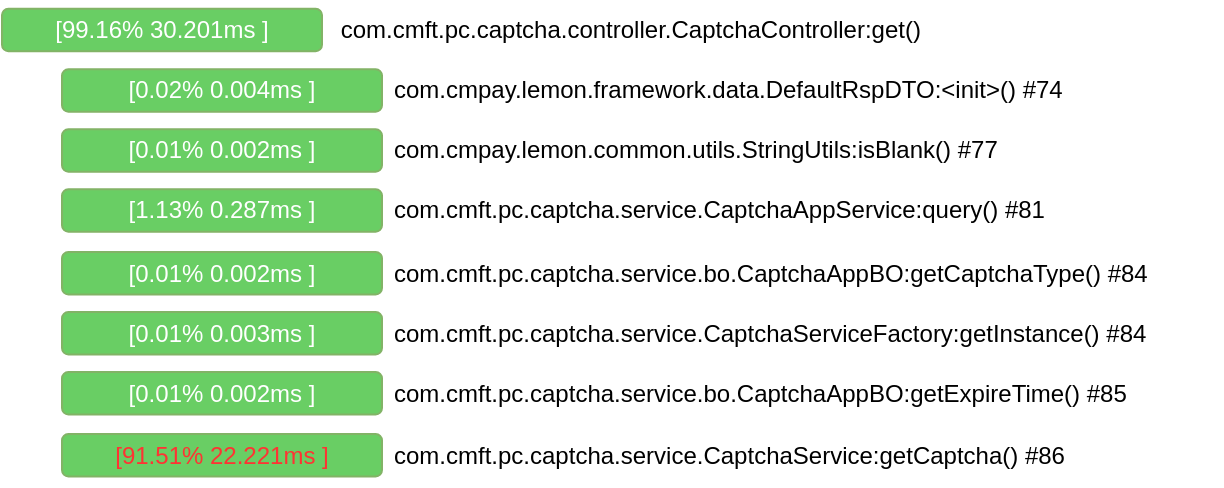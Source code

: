 <mxfile version="21.3.8" type="github">
  <diagram name="第 1 页" id="ThrLly4dvOyv9YdBLNiv">
    <mxGraphModel dx="843" dy="500" grid="1" gridSize="10" guides="1" tooltips="1" connect="1" arrows="1" fold="1" page="1" pageScale="1" pageWidth="827" pageHeight="1169" math="0" shadow="0">
      <root>
        <mxCell id="0" />
        <mxCell id="1" parent="0" />
        <mxCell id="Yc0I8yPUItQjQTVF0rwn-3" value="&lt;font color=&quot;#ffffff&quot;&gt;[99.16% 30.201ms ]&lt;/font&gt;" style="rounded=1;whiteSpace=wrap;html=1;fillColor=#69ce64;strokeColor=#82b366;" vertex="1" parent="1">
          <mxGeometry x="100" y="214.37" width="160" height="21.25" as="geometry" />
        </mxCell>
        <mxCell id="Yc0I8yPUItQjQTVF0rwn-4" value="&amp;nbsp;com.cmft.pc.captcha.controller.CaptchaController:get()" style="text;strokeColor=none;fillColor=none;align=left;verticalAlign=middle;spacingLeft=4;spacingRight=4;overflow=hidden;points=[[0,0.5],[1,0.5]];portConstraint=eastwest;rotatable=0;whiteSpace=wrap;html=1;" vertex="1" parent="1">
          <mxGeometry x="260" y="210" width="310" height="30" as="geometry" />
        </mxCell>
        <mxCell id="Yc0I8yPUItQjQTVF0rwn-5" value="&lt;font color=&quot;#ffffff&quot;&gt;[0.02% 0.004ms ]&lt;/font&gt;" style="rounded=1;whiteSpace=wrap;html=1;fillColor=#69ce64;strokeColor=#82b366;" vertex="1" parent="1">
          <mxGeometry x="130" y="244.62" width="160" height="21.25" as="geometry" />
        </mxCell>
        <mxCell id="Yc0I8yPUItQjQTVF0rwn-6" value="com.cmpay.lemon.framework.data.DefaultRspDTO:&amp;lt;init&amp;gt;() #74" style="text;strokeColor=none;fillColor=none;align=left;verticalAlign=middle;spacingLeft=4;spacingRight=4;overflow=hidden;points=[[0,0.5],[1,0.5]];portConstraint=eastwest;rotatable=0;whiteSpace=wrap;html=1;" vertex="1" parent="1">
          <mxGeometry x="290" y="240.25" width="370" height="30" as="geometry" />
        </mxCell>
        <mxCell id="Yc0I8yPUItQjQTVF0rwn-7" value="&lt;font color=&quot;#ffffff&quot;&gt;[0.01% 0.002ms ]&lt;/font&gt;" style="rounded=1;whiteSpace=wrap;html=1;fillColor=#69ce64;strokeColor=#82b366;" vertex="1" parent="1">
          <mxGeometry x="130" y="274.62" width="160" height="21.25" as="geometry" />
        </mxCell>
        <mxCell id="Yc0I8yPUItQjQTVF0rwn-8" value="com.cmpay.lemon.common.utils.StringUtils:isBlank() #77" style="text;strokeColor=none;fillColor=none;align=left;verticalAlign=middle;spacingLeft=4;spacingRight=4;overflow=hidden;points=[[0,0.5],[1,0.5]];portConstraint=eastwest;rotatable=0;whiteSpace=wrap;html=1;" vertex="1" parent="1">
          <mxGeometry x="290" y="270.25" width="370" height="30" as="geometry" />
        </mxCell>
        <mxCell id="Yc0I8yPUItQjQTVF0rwn-9" value="&lt;font color=&quot;#ffffff&quot;&gt;[1.13% 0.287ms ]&lt;/font&gt;" style="rounded=1;whiteSpace=wrap;html=1;fillColor=#69ce64;strokeColor=#82b366;" vertex="1" parent="1">
          <mxGeometry x="130" y="304.62" width="160" height="21.25" as="geometry" />
        </mxCell>
        <mxCell id="Yc0I8yPUItQjQTVF0rwn-10" value="com.cmft.pc.captcha.service.CaptchaAppService:query() #81" style="text;strokeColor=none;fillColor=none;align=left;verticalAlign=middle;spacingLeft=4;spacingRight=4;overflow=hidden;points=[[0,0.5],[1,0.5]];portConstraint=eastwest;rotatable=0;whiteSpace=wrap;html=1;" vertex="1" parent="1">
          <mxGeometry x="290" y="300.25" width="370" height="30" as="geometry" />
        </mxCell>
        <mxCell id="Yc0I8yPUItQjQTVF0rwn-11" value="&lt;font color=&quot;#ffffff&quot;&gt;[0.01% 0.002ms ]&lt;/font&gt;" style="rounded=1;whiteSpace=wrap;html=1;fillColor=#69ce64;strokeColor=#82b366;" vertex="1" parent="1">
          <mxGeometry x="130" y="335.99" width="160" height="21.25" as="geometry" />
        </mxCell>
        <mxCell id="Yc0I8yPUItQjQTVF0rwn-12" value="com.cmft.pc.captcha.service.bo.CaptchaAppBO:getCaptchaType() #84" style="text;strokeColor=none;fillColor=none;align=left;verticalAlign=middle;spacingLeft=4;spacingRight=4;overflow=hidden;points=[[0,0.5],[1,0.5]];portConstraint=eastwest;rotatable=0;whiteSpace=wrap;html=1;" vertex="1" parent="1">
          <mxGeometry x="290" y="331.62" width="410" height="30" as="geometry" />
        </mxCell>
        <mxCell id="Yc0I8yPUItQjQTVF0rwn-13" value="&lt;font color=&quot;#ffffff&quot;&gt;[0.01% 0.003ms ]&lt;/font&gt;" style="rounded=1;whiteSpace=wrap;html=1;fillColor=#69ce64;strokeColor=#82b366;" vertex="1" parent="1">
          <mxGeometry x="130" y="365.99" width="160" height="21.25" as="geometry" />
        </mxCell>
        <mxCell id="Yc0I8yPUItQjQTVF0rwn-14" value="com.cmft.pc.captcha.service.CaptchaServiceFactory:getInstance() #84" style="text;strokeColor=none;fillColor=none;align=left;verticalAlign=middle;spacingLeft=4;spacingRight=4;overflow=hidden;points=[[0,0.5],[1,0.5]];portConstraint=eastwest;rotatable=0;whiteSpace=wrap;html=1;" vertex="1" parent="1">
          <mxGeometry x="290" y="361.62" width="420" height="30" as="geometry" />
        </mxCell>
        <mxCell id="Yc0I8yPUItQjQTVF0rwn-15" value="&lt;font color=&quot;#ffffff&quot;&gt;[0.01% 0.002ms ]&lt;/font&gt;" style="rounded=1;whiteSpace=wrap;html=1;fillColor=#69ce64;strokeColor=#82b366;" vertex="1" parent="1">
          <mxGeometry x="130" y="395.99" width="160" height="21.25" as="geometry" />
        </mxCell>
        <mxCell id="Yc0I8yPUItQjQTVF0rwn-16" value="com.cmft.pc.captcha.service.bo.CaptchaAppBO:getExpireTime() #85" style="text;strokeColor=none;fillColor=none;align=left;verticalAlign=middle;spacingLeft=4;spacingRight=4;overflow=hidden;points=[[0,0.5],[1,0.5]];portConstraint=eastwest;rotatable=0;whiteSpace=wrap;html=1;" vertex="1" parent="1">
          <mxGeometry x="290" y="391.62" width="390" height="30" as="geometry" />
        </mxCell>
        <mxCell id="Yc0I8yPUItQjQTVF0rwn-18" value="&lt;font color=&quot;#ff3333&quot;&gt;[91.51% 22.221ms ]&lt;/font&gt;" style="rounded=1;whiteSpace=wrap;html=1;fillColor=#69ce64;strokeColor=#82b366;" vertex="1" parent="1">
          <mxGeometry x="130" y="426.99" width="160" height="21.25" as="geometry" />
        </mxCell>
        <mxCell id="Yc0I8yPUItQjQTVF0rwn-19" value="com.cmft.pc.captcha.service.CaptchaService:getCaptcha() #86" style="text;strokeColor=none;fillColor=none;align=left;verticalAlign=middle;spacingLeft=4;spacingRight=4;overflow=hidden;points=[[0,0.5],[1,0.5]];portConstraint=eastwest;rotatable=0;whiteSpace=wrap;html=1;" vertex="1" parent="1">
          <mxGeometry x="290" y="422.62" width="390" height="30" as="geometry" />
        </mxCell>
      </root>
    </mxGraphModel>
  </diagram>
</mxfile>
